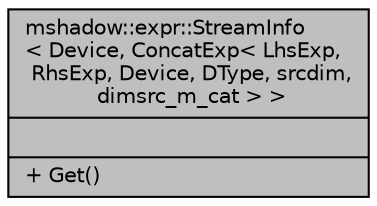 digraph "mshadow::expr::StreamInfo&lt; Device, ConcatExp&lt; LhsExp, RhsExp, Device, DType, srcdim, dimsrc_m_cat &gt; &gt;"
{
 // LATEX_PDF_SIZE
  edge [fontname="Helvetica",fontsize="10",labelfontname="Helvetica",labelfontsize="10"];
  node [fontname="Helvetica",fontsize="10",shape=record];
  Node1 [label="{mshadow::expr::StreamInfo\l\< Device, ConcatExp\< LhsExp,\l RhsExp, Device, DType, srcdim,\l dimsrc_m_cat \> \>\n||+ Get()\l}",height=0.2,width=0.4,color="black", fillcolor="grey75", style="filled", fontcolor="black",tooltip=" "];
}
